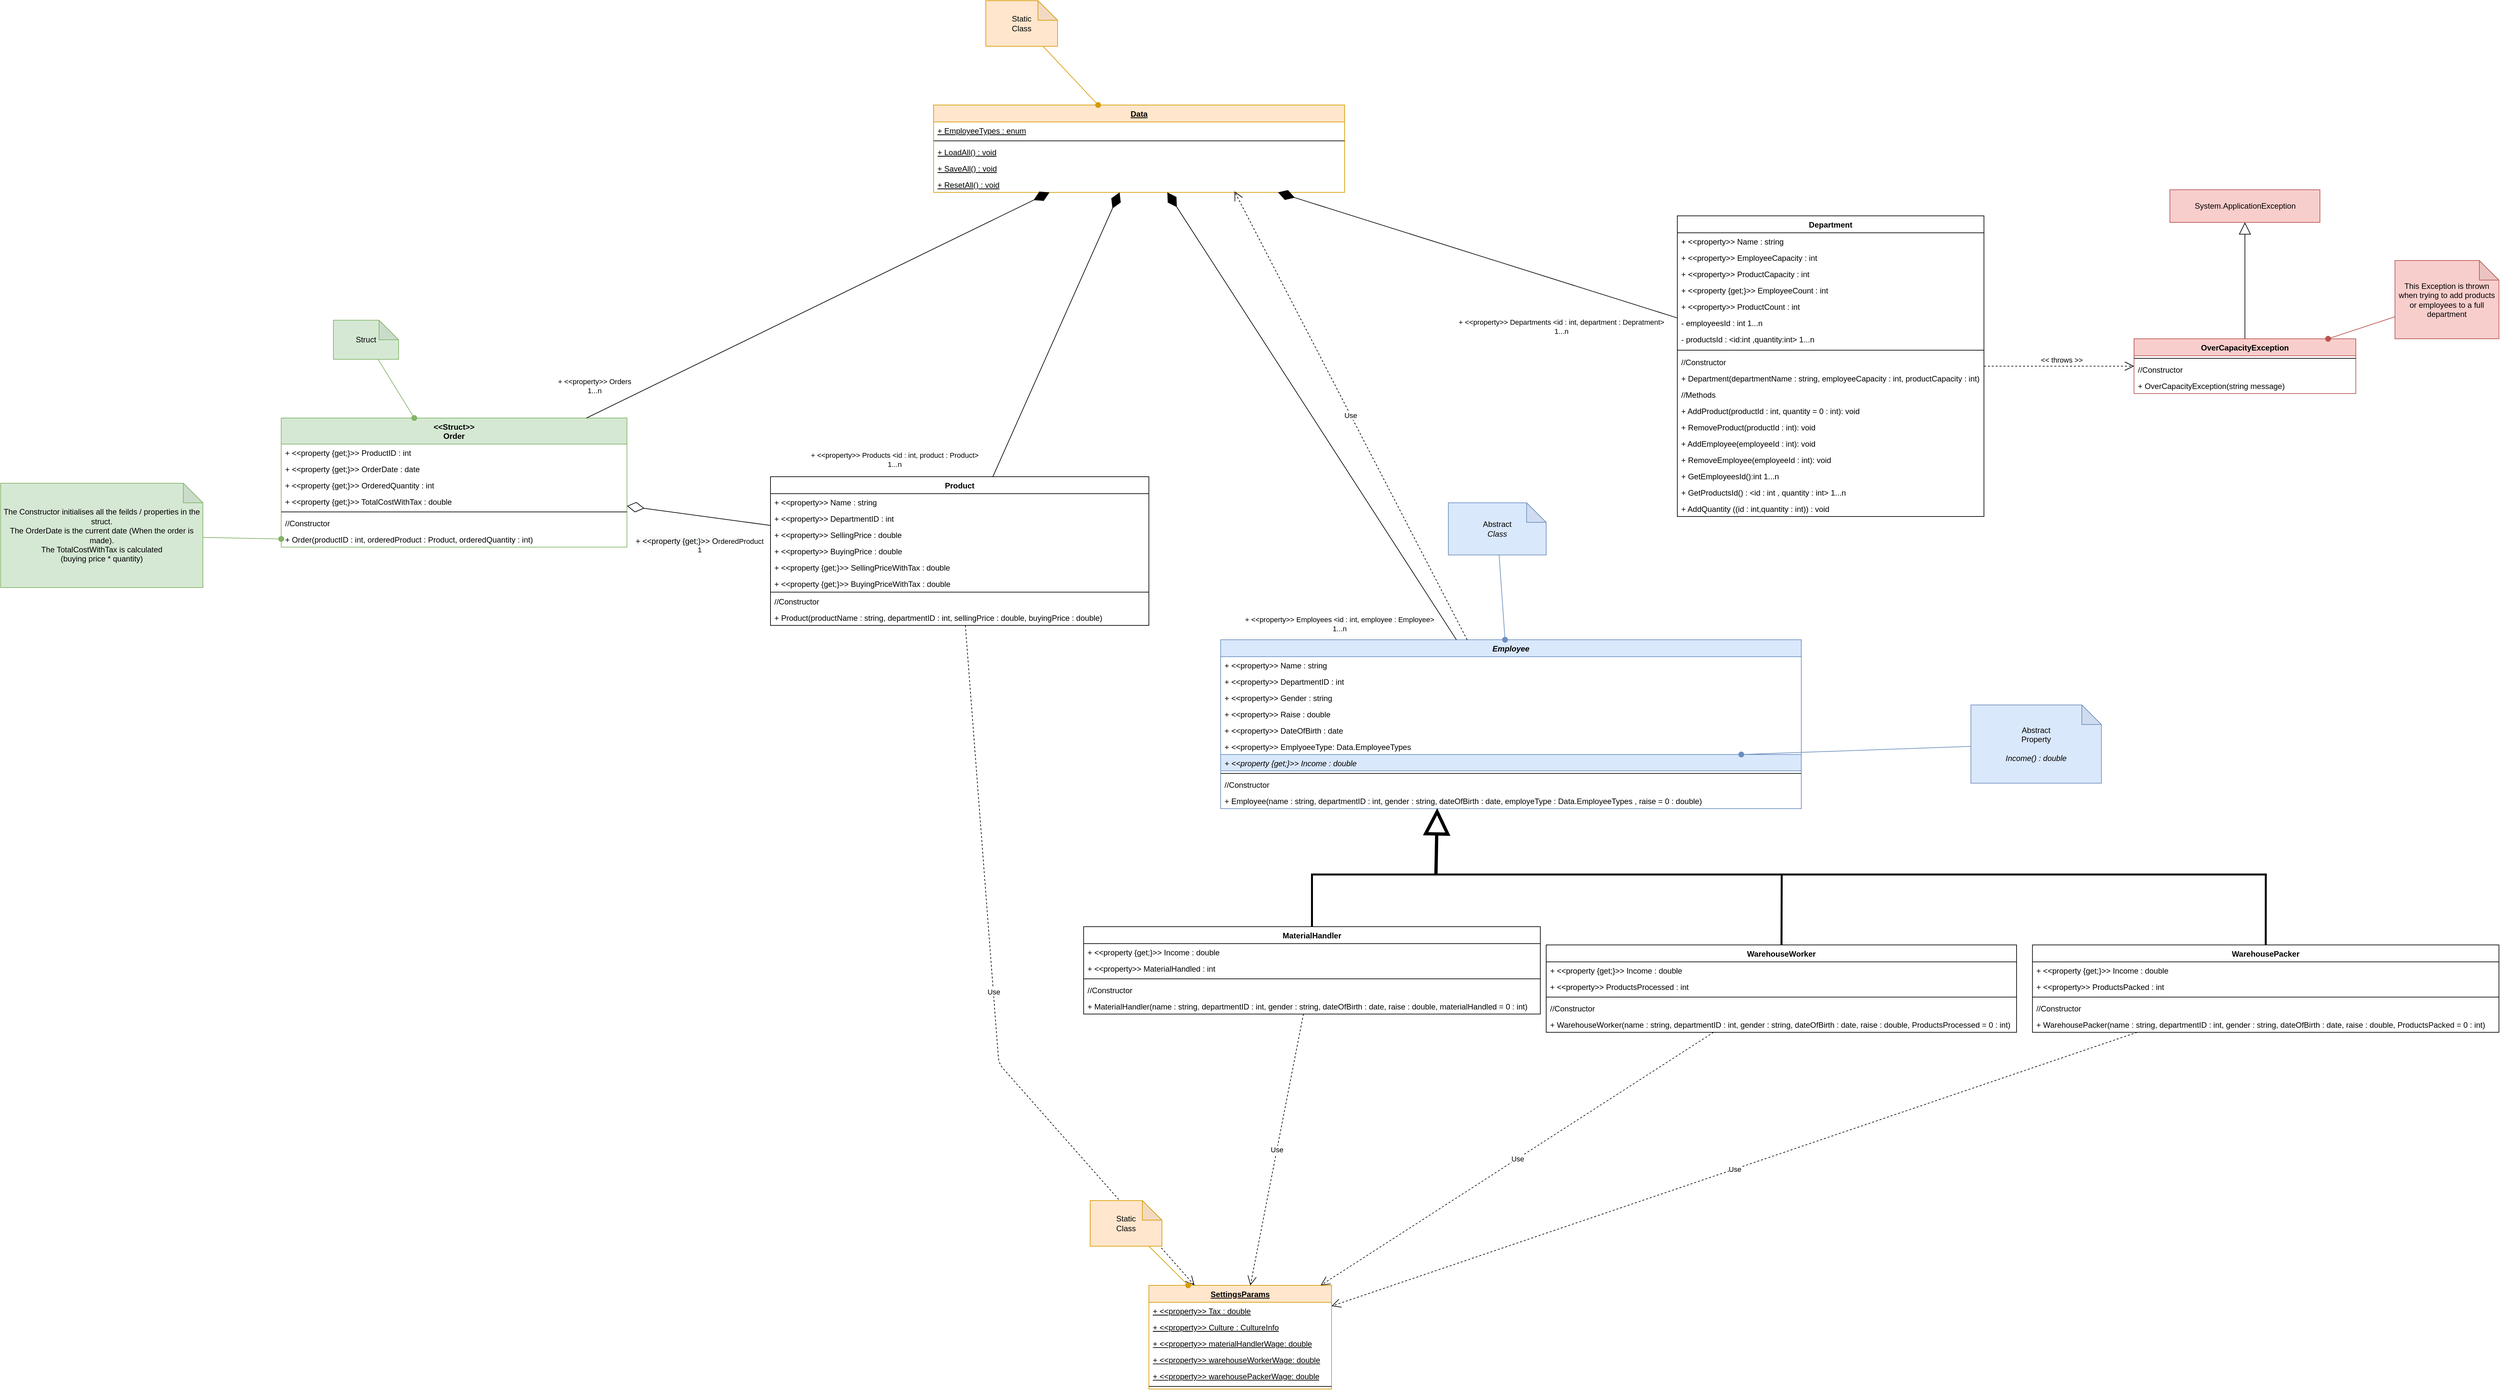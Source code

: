 <mxfile version="14.5.1" type="device"><diagram id="WmyKCQdDoS_aY00py7nq" name="Page-1"><mxGraphModel dx="3510" dy="2210" grid="1" gridSize="10" guides="1" tooltips="1" connect="1" arrows="1" fold="1" page="1" pageScale="1" pageWidth="850" pageHeight="1100" math="0" shadow="0"><root><mxCell id="0"/><mxCell id="1" parent="0"/><mxCell id="O8xc0yfG7LIw3sd2FjHI-1" value="Product" style="swimlane;fontStyle=1;align=center;verticalAlign=top;childLayout=stackLayout;horizontal=1;startSize=26;horizontalStack=0;resizeParent=1;resizeParentMax=0;resizeLast=0;collapsible=1;marginBottom=0;" parent="1" vertex="1"><mxGeometry x="-330" y="70" width="580" height="228" as="geometry"/></mxCell><mxCell id="O8xc0yfG7LIw3sd2FjHI-2" value="+ &lt;&lt;property&gt;&gt; Name : string&#10;" style="text;strokeColor=none;fillColor=none;align=left;verticalAlign=top;spacingLeft=4;spacingRight=4;overflow=hidden;rotatable=0;points=[[0,0.5],[1,0.5]];portConstraint=eastwest;" parent="O8xc0yfG7LIw3sd2FjHI-1" vertex="1"><mxGeometry y="26" width="580" height="25" as="geometry"/></mxCell><mxCell id="la1xyUs937RIbhZwJl8f-1" value="+ &lt;&lt;property&gt;&gt; DepartmentID : int" style="text;strokeColor=none;fillColor=none;align=left;verticalAlign=top;spacingLeft=4;spacingRight=4;overflow=hidden;rotatable=0;points=[[0,0.5],[1,0.5]];portConstraint=eastwest;" parent="O8xc0yfG7LIw3sd2FjHI-1" vertex="1"><mxGeometry y="51" width="580" height="25" as="geometry"/></mxCell><mxCell id="la1xyUs937RIbhZwJl8f-2" value="+ &lt;&lt;property&gt;&gt; SellingPrice : double" style="text;strokeColor=none;fillColor=none;align=left;verticalAlign=top;spacingLeft=4;spacingRight=4;overflow=hidden;rotatable=0;points=[[0,0.5],[1,0.5]];portConstraint=eastwest;" parent="O8xc0yfG7LIw3sd2FjHI-1" vertex="1"><mxGeometry y="76" width="580" height="25" as="geometry"/></mxCell><mxCell id="oa_nOW1oCshjXJiq-Tdf-21" value="+ &lt;&lt;property&gt;&gt; BuyingPrice : double" style="text;strokeColor=none;fillColor=none;align=left;verticalAlign=top;spacingLeft=4;spacingRight=4;overflow=hidden;rotatable=0;points=[[0,0.5],[1,0.5]];portConstraint=eastwest;" parent="O8xc0yfG7LIw3sd2FjHI-1" vertex="1"><mxGeometry y="101" width="580" height="25" as="geometry"/></mxCell><mxCell id="la1xyUs937RIbhZwJl8f-3" value="+ &lt;&lt;property {get;}&gt;&gt; SellingPriceWithTax : double" style="text;strokeColor=none;fillColor=none;align=left;verticalAlign=top;spacingLeft=4;spacingRight=4;overflow=hidden;rotatable=0;points=[[0,0.5],[1,0.5]];portConstraint=eastwest;" parent="O8xc0yfG7LIw3sd2FjHI-1" vertex="1"><mxGeometry y="126" width="580" height="25" as="geometry"/></mxCell><mxCell id="oa_nOW1oCshjXJiq-Tdf-22" value="+ &lt;&lt;property {get;}&gt;&gt; BuyingPriceWithTax : double" style="text;strokeColor=none;fillColor=none;align=left;verticalAlign=top;spacingLeft=4;spacingRight=4;overflow=hidden;rotatable=0;points=[[0,0.5],[1,0.5]];portConstraint=eastwest;" parent="O8xc0yfG7LIw3sd2FjHI-1" vertex="1"><mxGeometry y="151" width="580" height="25" as="geometry"/></mxCell><mxCell id="O8xc0yfG7LIw3sd2FjHI-3" value="" style="line;strokeWidth=1;fillColor=none;align=left;verticalAlign=middle;spacingTop=-1;spacingLeft=3;spacingRight=3;rotatable=0;labelPosition=right;points=[];portConstraint=eastwest;" parent="O8xc0yfG7LIw3sd2FjHI-1" vertex="1"><mxGeometry y="176" width="580" height="2" as="geometry"/></mxCell><mxCell id="O8xc0yfG7LIw3sd2FjHI-4" value="//Constructor" style="text;strokeColor=none;fillColor=none;align=left;verticalAlign=top;spacingLeft=4;spacingRight=4;overflow=hidden;rotatable=0;points=[[0,0.5],[1,0.5]];portConstraint=eastwest;" parent="O8xc0yfG7LIw3sd2FjHI-1" vertex="1"><mxGeometry y="178" width="580" height="25" as="geometry"/></mxCell><mxCell id="la1xyUs937RIbhZwJl8f-6" value="+ Product(productName : string, departmentID : int, sellingPrice : double, buyingPrice : double)" style="text;strokeColor=none;fillColor=none;align=left;verticalAlign=top;spacingLeft=4;spacingRight=4;overflow=hidden;rotatable=0;points=[[0,0.5],[1,0.5]];portConstraint=eastwest;" parent="O8xc0yfG7LIw3sd2FjHI-1" vertex="1"><mxGeometry y="203" width="580" height="25" as="geometry"/></mxCell><mxCell id="O8xc0yfG7LIw3sd2FjHI-5" value="Employee" style="swimlane;fontStyle=3;align=center;verticalAlign=top;childLayout=stackLayout;horizontal=1;startSize=26;horizontalStack=0;resizeParent=1;resizeParentMax=0;resizeLast=0;collapsible=1;marginBottom=0;fillColor=#dae8fc;strokeColor=#6c8ebf;" parent="1" vertex="1"><mxGeometry x="360" y="320" width="890" height="259" as="geometry"/></mxCell><mxCell id="O8xc0yfG7LIw3sd2FjHI-6" value="+ &amp;lt;&amp;lt;property&amp;gt;&amp;gt; Name : string" style="text;align=left;verticalAlign=top;spacingLeft=4;spacingRight=4;overflow=hidden;rotatable=0;points=[[0,0.5],[1,0.5]];portConstraint=eastwest;html=1;" parent="O8xc0yfG7LIw3sd2FjHI-5" vertex="1"><mxGeometry y="26" width="890" height="25" as="geometry"/></mxCell><mxCell id="O8xc0yfG7LIw3sd2FjHI-7" value="+ &amp;lt;&amp;lt;property&amp;gt;&amp;gt; DepartmentID : int&amp;nbsp;" style="text;strokeColor=none;fillColor=none;align=left;verticalAlign=top;spacingLeft=4;spacingRight=4;overflow=hidden;rotatable=0;points=[[0,0.5],[1,0.5]];portConstraint=eastwest;html=1;" parent="O8xc0yfG7LIw3sd2FjHI-5" vertex="1"><mxGeometry y="51" width="890" height="25" as="geometry"/></mxCell><mxCell id="O8xc0yfG7LIw3sd2FjHI-9" value="+ &amp;lt;&amp;lt;property&amp;gt;&amp;gt; Gender : string" style="text;strokeColor=none;fillColor=none;align=left;verticalAlign=top;spacingLeft=4;spacingRight=4;overflow=hidden;rotatable=0;points=[[0,0.5],[1,0.5]];portConstraint=eastwest;html=1;" parent="O8xc0yfG7LIw3sd2FjHI-5" vertex="1"><mxGeometry y="76" width="890" height="25" as="geometry"/></mxCell><mxCell id="rLZX9TCFuVfe21sPn_st-23" value="+ &lt;&lt;property&gt;&gt; Raise : double" style="text;strokeColor=none;fillColor=none;align=left;verticalAlign=top;spacingLeft=4;spacingRight=4;overflow=hidden;rotatable=0;points=[[0,0.5],[1,0.5]];portConstraint=eastwest;fontStyle=0" parent="O8xc0yfG7LIw3sd2FjHI-5" vertex="1"><mxGeometry y="101" width="890" height="25" as="geometry"/></mxCell><mxCell id="O8xc0yfG7LIw3sd2FjHI-10" value="+ &amp;lt;&amp;lt;property&amp;gt;&amp;gt; DateOfBirth : date" style="text;strokeColor=none;fillColor=none;align=left;verticalAlign=top;spacingLeft=4;spacingRight=4;overflow=hidden;rotatable=0;points=[[0,0.5],[1,0.5]];portConstraint=eastwest;html=1;" parent="O8xc0yfG7LIw3sd2FjHI-5" vertex="1"><mxGeometry y="126" width="890" height="25" as="geometry"/></mxCell><mxCell id="RaHZbpGZgNC3xNNXX-wN-7" value="+ &amp;lt;&amp;lt;property&amp;gt;&amp;gt; EmplyoeeType: Data.EmployeeTypes" style="text;strokeColor=none;fillColor=none;align=left;verticalAlign=top;spacingLeft=4;spacingRight=4;overflow=hidden;rotatable=0;points=[[0,0.5],[1,0.5]];portConstraint=eastwest;html=1;" parent="O8xc0yfG7LIw3sd2FjHI-5" vertex="1"><mxGeometry y="151" width="890" height="25" as="geometry"/></mxCell><mxCell id="O8xc0yfG7LIw3sd2FjHI-17" value="+ &lt;&lt;property {get;}&gt;&gt; Income : double" style="text;strokeColor=#6c8ebf;fillColor=#dae8fc;align=left;verticalAlign=top;spacingLeft=4;spacingRight=4;overflow=hidden;rotatable=0;points=[[0,0.5],[1,0.5]];portConstraint=eastwest;fontStyle=2;" parent="O8xc0yfG7LIw3sd2FjHI-5" vertex="1"><mxGeometry y="176" width="890" height="25" as="geometry"/></mxCell><mxCell id="O8xc0yfG7LIw3sd2FjHI-11" value="" style="line;strokeWidth=1;fillColor=none;align=left;verticalAlign=middle;spacingTop=-1;spacingLeft=3;spacingRight=3;rotatable=0;labelPosition=right;points=[];portConstraint=eastwest;" parent="O8xc0yfG7LIw3sd2FjHI-5" vertex="1"><mxGeometry y="201" width="890" height="8" as="geometry"/></mxCell><mxCell id="O8xc0yfG7LIw3sd2FjHI-12" value="//Constructor" style="text;strokeColor=none;fillColor=none;align=left;verticalAlign=top;spacingLeft=4;spacingRight=4;overflow=hidden;rotatable=0;points=[[0,0.5],[1,0.5]];portConstraint=eastwest;fontStyle=0" parent="O8xc0yfG7LIw3sd2FjHI-5" vertex="1"><mxGeometry y="209" width="890" height="25" as="geometry"/></mxCell><mxCell id="O8xc0yfG7LIw3sd2FjHI-13" value="+ Employee(name : string, departmentID : int, gender : string, dateOfBirth : date, employeType : Data.EmployeeTypes , raise = 0 : double)" style="text;strokeColor=none;fillColor=none;align=left;verticalAlign=top;spacingLeft=4;spacingRight=4;overflow=hidden;rotatable=0;points=[[0,0.5],[1,0.5]];portConstraint=eastwest;fontStyle=0" parent="O8xc0yfG7LIw3sd2FjHI-5" vertex="1"><mxGeometry y="234" width="890" height="25" as="geometry"/></mxCell><mxCell id="O8xc0yfG7LIw3sd2FjHI-21" value="Department" style="swimlane;fontStyle=1;align=center;verticalAlign=top;childLayout=stackLayout;horizontal=1;startSize=26;horizontalStack=0;resizeParent=1;resizeParentMax=0;resizeLast=0;collapsible=1;marginBottom=0;" parent="1" vertex="1"><mxGeometry x="1060" y="-330" width="470" height="461" as="geometry"/></mxCell><mxCell id="O8xc0yfG7LIw3sd2FjHI-22" value="+ &lt;&lt;property&gt;&gt; Name : string" style="text;strokeColor=none;fillColor=none;align=left;verticalAlign=top;spacingLeft=4;spacingRight=4;overflow=hidden;rotatable=0;points=[[0,0.5],[1,0.5]];portConstraint=eastwest;" parent="O8xc0yfG7LIw3sd2FjHI-21" vertex="1"><mxGeometry y="26" width="470" height="25" as="geometry"/></mxCell><mxCell id="la1xyUs937RIbhZwJl8f-33" value="+ &lt;&lt;property&gt;&gt; EmployeeCapacity : int" style="text;strokeColor=none;fillColor=none;align=left;verticalAlign=top;spacingLeft=4;spacingRight=4;overflow=hidden;rotatable=0;points=[[0,0.5],[1,0.5]];portConstraint=eastwest;" parent="O8xc0yfG7LIw3sd2FjHI-21" vertex="1"><mxGeometry y="51" width="470" height="25" as="geometry"/></mxCell><mxCell id="la1xyUs937RIbhZwJl8f-34" value="+ &lt;&lt;property&gt;&gt; ProductCapacity : int" style="text;strokeColor=none;fillColor=none;align=left;verticalAlign=top;spacingLeft=4;spacingRight=4;overflow=hidden;rotatable=0;points=[[0,0.5],[1,0.5]];portConstraint=eastwest;" parent="O8xc0yfG7LIw3sd2FjHI-21" vertex="1"><mxGeometry y="76" width="470" height="25" as="geometry"/></mxCell><mxCell id="oa_nOW1oCshjXJiq-Tdf-5" value="+ &lt;&lt;property {get;}&gt;&gt; EmployeeCount : int" style="text;strokeColor=none;fillColor=none;align=left;verticalAlign=top;spacingLeft=4;spacingRight=4;overflow=hidden;rotatable=0;points=[[0,0.5],[1,0.5]];portConstraint=eastwest;" parent="O8xc0yfG7LIw3sd2FjHI-21" vertex="1"><mxGeometry y="101" width="470" height="25" as="geometry"/></mxCell><mxCell id="oa_nOW1oCshjXJiq-Tdf-4" value="+ &lt;&lt;property&gt;&gt; ProductCount : int" style="text;strokeColor=none;fillColor=none;align=left;verticalAlign=top;spacingLeft=4;spacingRight=4;overflow=hidden;rotatable=0;points=[[0,0.5],[1,0.5]];portConstraint=eastwest;" parent="O8xc0yfG7LIw3sd2FjHI-21" vertex="1"><mxGeometry y="126" width="470" height="25" as="geometry"/></mxCell><mxCell id="la1xyUs937RIbhZwJl8f-35" value="- employeesId : int 1...n" style="text;strokeColor=none;fillColor=none;align=left;verticalAlign=top;spacingLeft=4;spacingRight=4;overflow=hidden;rotatable=0;points=[[0,0.5],[1,0.5]];portConstraint=eastwest;" parent="O8xc0yfG7LIw3sd2FjHI-21" vertex="1"><mxGeometry y="151" width="470" height="25" as="geometry"/></mxCell><mxCell id="la1xyUs937RIbhZwJl8f-36" value="- productsId : &lt;id:int ,quantity:int&gt; 1...n" style="text;strokeColor=none;fillColor=none;align=left;verticalAlign=top;spacingLeft=4;spacingRight=4;overflow=hidden;rotatable=0;points=[[0,0.5],[1,0.5]];portConstraint=eastwest;" parent="O8xc0yfG7LIw3sd2FjHI-21" vertex="1"><mxGeometry y="176" width="470" height="25" as="geometry"/></mxCell><mxCell id="O8xc0yfG7LIw3sd2FjHI-23" value="" style="line;strokeWidth=1;fillColor=none;align=left;verticalAlign=middle;spacingTop=-1;spacingLeft=3;spacingRight=3;rotatable=0;labelPosition=right;points=[];portConstraint=eastwest;" parent="O8xc0yfG7LIw3sd2FjHI-21" vertex="1"><mxGeometry y="201" width="470" height="10" as="geometry"/></mxCell><mxCell id="O8xc0yfG7LIw3sd2FjHI-24" value="//Constructor" style="text;strokeColor=none;fillColor=none;align=left;verticalAlign=top;spacingLeft=4;spacingRight=4;overflow=hidden;rotatable=0;points=[[0,0.5],[1,0.5]];portConstraint=eastwest;" parent="O8xc0yfG7LIw3sd2FjHI-21" vertex="1"><mxGeometry y="211" width="470" height="25" as="geometry"/></mxCell><mxCell id="la1xyUs937RIbhZwJl8f-37" value="+ Department(departmentName : string, employeeCapacity : int, productCapacity : int)" style="text;strokeColor=none;fillColor=none;align=left;verticalAlign=top;spacingLeft=4;spacingRight=4;overflow=hidden;rotatable=0;points=[[0,0.5],[1,0.5]];portConstraint=eastwest;" parent="O8xc0yfG7LIw3sd2FjHI-21" vertex="1"><mxGeometry y="236" width="470" height="25" as="geometry"/></mxCell><mxCell id="la1xyUs937RIbhZwJl8f-38" value="//Methods" style="text;strokeColor=none;fillColor=none;align=left;verticalAlign=top;spacingLeft=4;spacingRight=4;overflow=hidden;rotatable=0;points=[[0,0.5],[1,0.5]];portConstraint=eastwest;" parent="O8xc0yfG7LIw3sd2FjHI-21" vertex="1"><mxGeometry y="261" width="470" height="25" as="geometry"/></mxCell><mxCell id="la1xyUs937RIbhZwJl8f-39" value="+ AddProduct(productId : int, quantity = 0 : int): void" style="text;strokeColor=none;fillColor=none;align=left;verticalAlign=top;spacingLeft=4;spacingRight=4;overflow=hidden;rotatable=0;points=[[0,0.5],[1,0.5]];portConstraint=eastwest;" parent="O8xc0yfG7LIw3sd2FjHI-21" vertex="1"><mxGeometry y="286" width="470" height="25" as="geometry"/></mxCell><mxCell id="la1xyUs937RIbhZwJl8f-40" value="+ RemoveProduct(productId : int): void" style="text;strokeColor=none;fillColor=none;align=left;verticalAlign=top;spacingLeft=4;spacingRight=4;overflow=hidden;rotatable=0;points=[[0,0.5],[1,0.5]];portConstraint=eastwest;" parent="O8xc0yfG7LIw3sd2FjHI-21" vertex="1"><mxGeometry y="311" width="470" height="25" as="geometry"/></mxCell><mxCell id="la1xyUs937RIbhZwJl8f-41" value="+ AddEmployee(employeeId : int): void" style="text;strokeColor=none;fillColor=none;align=left;verticalAlign=top;spacingLeft=4;spacingRight=4;overflow=hidden;rotatable=0;points=[[0,0.5],[1,0.5]];portConstraint=eastwest;" parent="O8xc0yfG7LIw3sd2FjHI-21" vertex="1"><mxGeometry y="336" width="470" height="25" as="geometry"/></mxCell><mxCell id="la1xyUs937RIbhZwJl8f-42" value="+ RemoveEmployee(employeeId : int): void" style="text;strokeColor=none;fillColor=none;align=left;verticalAlign=top;spacingLeft=4;spacingRight=4;overflow=hidden;rotatable=0;points=[[0,0.5],[1,0.5]];portConstraint=eastwest;" parent="O8xc0yfG7LIw3sd2FjHI-21" vertex="1"><mxGeometry y="361" width="470" height="25" as="geometry"/></mxCell><mxCell id="la1xyUs937RIbhZwJl8f-43" value="+ GetEmployeesId():int 1...n" style="text;strokeColor=none;fillColor=none;align=left;verticalAlign=top;spacingLeft=4;spacingRight=4;overflow=hidden;rotatable=0;points=[[0,0.5],[1,0.5]];portConstraint=eastwest;" parent="O8xc0yfG7LIw3sd2FjHI-21" vertex="1"><mxGeometry y="386" width="470" height="25" as="geometry"/></mxCell><mxCell id="la1xyUs937RIbhZwJl8f-44" value="+ GetProductsId() : &lt;id : int , quantity : int&gt; 1...n" style="text;strokeColor=none;fillColor=none;align=left;verticalAlign=top;spacingLeft=4;spacingRight=4;overflow=hidden;rotatable=0;points=[[0,0.5],[1,0.5]];portConstraint=eastwest;" parent="O8xc0yfG7LIw3sd2FjHI-21" vertex="1"><mxGeometry y="411" width="470" height="25" as="geometry"/></mxCell><mxCell id="la1xyUs937RIbhZwJl8f-45" value="+ AddQuantity ((id : int,quantity : int)) : void" style="text;strokeColor=none;fillColor=none;align=left;verticalAlign=top;spacingLeft=4;spacingRight=4;overflow=hidden;rotatable=0;points=[[0,0.5],[1,0.5]];portConstraint=eastwest;" parent="O8xc0yfG7LIw3sd2FjHI-21" vertex="1"><mxGeometry y="436" width="470" height="25" as="geometry"/></mxCell><mxCell id="O8xc0yfG7LIw3sd2FjHI-25" value="" style="endArrow=block;endFill=0;endSize=29;html=1;strokeWidth=5;rounded=1;startSize=7;entryX=0.373;entryY=0.968;entryDx=0;entryDy=0;entryPerimeter=0;" parent="1" target="O8xc0yfG7LIw3sd2FjHI-13" edge="1"><mxGeometry width="160" relative="1" as="geometry"><mxPoint x="690" y="680" as="sourcePoint"/><mxPoint x="690" y="581" as="targetPoint"/></mxGeometry></mxCell><mxCell id="O8xc0yfG7LIw3sd2FjHI-26" value="" style="endArrow=none;endFill=0;endSize=12;html=1;strokeWidth=3;rounded=0;" parent="1" target="O8xc0yfG7LIw3sd2FjHI-29" edge="1"><mxGeometry width="160" relative="1" as="geometry"><mxPoint x="680" y="680" as="sourcePoint"/><mxPoint x="1078.36" y="570.06" as="targetPoint"/><Array as="points"><mxPoint x="1220" y="680"/></Array></mxGeometry></mxCell><mxCell id="O8xc0yfG7LIw3sd2FjHI-27" value="" style="endArrow=none;endFill=0;endSize=12;html=1;strokeWidth=3;rounded=0;" parent="1" target="O8xc0yfG7LIw3sd2FjHI-33" edge="1"><mxGeometry width="160" relative="1" as="geometry"><mxPoint x="680" y="680" as="sourcePoint"/><mxPoint x="1338" y="570" as="targetPoint"/><Array as="points"><mxPoint x="1962" y="680"/></Array></mxGeometry></mxCell><mxCell id="O8xc0yfG7LIw3sd2FjHI-28" value="" style="endArrow=none;endFill=0;endSize=12;html=1;strokeWidth=3;rounded=0;jumpStyle=none;" parent="1" source="O8xc0yfG7LIw3sd2FjHI-37" edge="1"><mxGeometry width="160" relative="1" as="geometry"><mxPoint x="300" y="567" as="sourcePoint"/><mxPoint x="680" y="680" as="targetPoint"/><Array as="points"><mxPoint x="500" y="680"/></Array></mxGeometry></mxCell><mxCell id="O8xc0yfG7LIw3sd2FjHI-33" value="WarehousePacker" style="swimlane;fontStyle=1;align=center;verticalAlign=top;childLayout=stackLayout;horizontal=1;startSize=26;horizontalStack=0;resizeParent=1;resizeParentMax=0;resizeLast=0;collapsible=1;marginBottom=0;" parent="1" vertex="1"><mxGeometry x="1604.35" y="788" width="715" height="134" as="geometry"/></mxCell><mxCell id="O8xc0yfG7LIw3sd2FjHI-36" value="+ &lt;&lt;property {get;}&gt;&gt; Income : double" style="text;align=left;verticalAlign=top;spacingLeft=4;spacingRight=4;overflow=hidden;rotatable=0;points=[[0,0.5],[1,0.5]];portConstraint=eastwest;fontStyle=0;" parent="O8xc0yfG7LIw3sd2FjHI-33" vertex="1"><mxGeometry y="26" width="715" height="25" as="geometry"/></mxCell><mxCell id="RaHZbpGZgNC3xNNXX-wN-4" value="+ &lt;&lt;property&gt;&gt; ProductsPacked : int" style="text;align=left;verticalAlign=top;spacingLeft=4;spacingRight=4;overflow=hidden;rotatable=0;points=[[0,0.5],[1,0.5]];portConstraint=eastwest;fontStyle=0;" parent="O8xc0yfG7LIw3sd2FjHI-33" vertex="1"><mxGeometry y="51" width="715" height="25" as="geometry"/></mxCell><mxCell id="O8xc0yfG7LIw3sd2FjHI-34" value="" style="line;strokeWidth=1;fillColor=none;align=left;verticalAlign=middle;spacingTop=-1;spacingLeft=3;spacingRight=3;rotatable=0;labelPosition=right;points=[];portConstraint=eastwest;" parent="O8xc0yfG7LIw3sd2FjHI-33" vertex="1"><mxGeometry y="76" width="715" height="8" as="geometry"/></mxCell><mxCell id="rLZX9TCFuVfe21sPn_st-14" value="//Constructor" style="text;strokeColor=none;fillColor=none;align=left;verticalAlign=top;spacingLeft=4;spacingRight=4;overflow=hidden;rotatable=0;points=[[0,0.5],[1,0.5]];portConstraint=eastwest;fontStyle=0" parent="O8xc0yfG7LIw3sd2FjHI-33" vertex="1"><mxGeometry y="84" width="715" height="25" as="geometry"/></mxCell><mxCell id="rLZX9TCFuVfe21sPn_st-15" value="+ WarehousePacker(name : string, departmentID : int, gender : string, dateOfBirth : date, raise : double, ProductsPacked = 0 : int)" style="text;strokeColor=none;fillColor=none;align=left;verticalAlign=top;spacingLeft=4;spacingRight=4;overflow=hidden;rotatable=0;points=[[0,0.5],[1,0.5]];portConstraint=eastwest;fontStyle=0" parent="O8xc0yfG7LIw3sd2FjHI-33" vertex="1"><mxGeometry y="109" width="715" height="25" as="geometry"/></mxCell><mxCell id="O8xc0yfG7LIw3sd2FjHI-37" value="MaterialHandler" style="swimlane;fontStyle=1;align=center;verticalAlign=top;childLayout=stackLayout;horizontal=1;startSize=26;horizontalStack=0;resizeParent=1;resizeParentMax=0;resizeLast=0;collapsible=1;marginBottom=0;" parent="1" vertex="1"><mxGeometry x="150" y="760" width="700" height="134" as="geometry"/></mxCell><mxCell id="O8xc0yfG7LIw3sd2FjHI-40" value="+ &lt;&lt;property {get;}&gt;&gt; Income : double" style="text;align=left;verticalAlign=top;spacingLeft=4;spacingRight=4;overflow=hidden;rotatable=0;points=[[0,0.5],[1,0.5]];portConstraint=eastwest;fontStyle=0;" parent="O8xc0yfG7LIw3sd2FjHI-37" vertex="1"><mxGeometry y="26" width="700" height="25" as="geometry"/></mxCell><mxCell id="RaHZbpGZgNC3xNNXX-wN-2" value="+ &lt;&lt;property&gt;&gt; MaterialHandled : int" style="text;align=left;verticalAlign=top;spacingLeft=4;spacingRight=4;overflow=hidden;rotatable=0;points=[[0,0.5],[1,0.5]];portConstraint=eastwest;fontStyle=0;" parent="O8xc0yfG7LIw3sd2FjHI-37" vertex="1"><mxGeometry y="51" width="700" height="25" as="geometry"/></mxCell><mxCell id="O8xc0yfG7LIw3sd2FjHI-38" value="" style="line;strokeWidth=1;fillColor=none;align=left;verticalAlign=middle;spacingTop=-1;spacingLeft=3;spacingRight=3;rotatable=0;labelPosition=right;points=[];portConstraint=eastwest;" parent="O8xc0yfG7LIw3sd2FjHI-37" vertex="1"><mxGeometry y="76" width="700" height="8" as="geometry"/></mxCell><mxCell id="rLZX9TCFuVfe21sPn_st-8" value="//Constructor" style="text;strokeColor=none;fillColor=none;align=left;verticalAlign=top;spacingLeft=4;spacingRight=4;overflow=hidden;rotatable=0;points=[[0,0.5],[1,0.5]];portConstraint=eastwest;fontStyle=0" parent="O8xc0yfG7LIw3sd2FjHI-37" vertex="1"><mxGeometry y="84" width="700" height="25" as="geometry"/></mxCell><mxCell id="rLZX9TCFuVfe21sPn_st-9" value="+ MaterialHandler(name : string, departmentID : int, gender : string, dateOfBirth : date, raise : double, materialHandled = 0 : int)" style="text;strokeColor=none;fillColor=none;align=left;verticalAlign=top;spacingLeft=4;spacingRight=4;overflow=hidden;rotatable=0;points=[[0,0.5],[1,0.5]];portConstraint=eastwest;fontStyle=0" parent="O8xc0yfG7LIw3sd2FjHI-37" vertex="1"><mxGeometry y="109" width="700" height="25" as="geometry"/></mxCell><mxCell id="O8xc0yfG7LIw3sd2FjHI-41" value="&lt;&lt;Struct&gt;&gt;&#10;Order" style="swimlane;fontStyle=1;align=center;verticalAlign=top;childLayout=stackLayout;horizontal=1;startSize=40;horizontalStack=0;resizeParent=1;resizeParentMax=0;resizeLast=0;collapsible=1;marginBottom=0;fillColor=#d5e8d4;strokeColor=#82b366;" parent="1" vertex="1"><mxGeometry x="-1080" y="-20" width="530" height="198" as="geometry"/></mxCell><mxCell id="O8xc0yfG7LIw3sd2FjHI-42" value="+ &lt;&lt;property {get;}&gt;&gt; ProductID : int" style="text;strokeColor=none;fillColor=none;align=left;verticalAlign=top;spacingLeft=4;spacingRight=4;overflow=hidden;rotatable=0;points=[[0,0.5],[1,0.5]];portConstraint=eastwest;" parent="O8xc0yfG7LIw3sd2FjHI-41" vertex="1"><mxGeometry y="40" width="530" height="25" as="geometry"/></mxCell><mxCell id="la1xyUs937RIbhZwJl8f-67" value="+ &lt;&lt;property {get;}&gt;&gt; OrderDate : date" style="text;strokeColor=none;fillColor=none;align=left;verticalAlign=top;spacingLeft=4;spacingRight=4;overflow=hidden;rotatable=0;points=[[0,0.5],[1,0.5]];portConstraint=eastwest;" parent="O8xc0yfG7LIw3sd2FjHI-41" vertex="1"><mxGeometry y="65" width="530" height="25" as="geometry"/></mxCell><mxCell id="oa_nOW1oCshjXJiq-Tdf-19" value="+ &lt;&lt;property {get;}&gt;&gt; OrderedQuantity : int" style="text;strokeColor=none;fillColor=none;align=left;verticalAlign=top;spacingLeft=4;spacingRight=4;overflow=hidden;rotatable=0;points=[[0,0.5],[1,0.5]];portConstraint=eastwest;" parent="O8xc0yfG7LIw3sd2FjHI-41" vertex="1"><mxGeometry y="90" width="530" height="25" as="geometry"/></mxCell><mxCell id="oa_nOW1oCshjXJiq-Tdf-20" value="+ &lt;&lt;property {get;}&gt;&gt; TotalCostWithTax : double" style="text;strokeColor=none;fillColor=none;align=left;verticalAlign=top;spacingLeft=4;spacingRight=4;overflow=hidden;rotatable=0;points=[[0,0.5],[1,0.5]];portConstraint=eastwest;" parent="O8xc0yfG7LIw3sd2FjHI-41" vertex="1"><mxGeometry y="115" width="530" height="25" as="geometry"/></mxCell><mxCell id="O8xc0yfG7LIw3sd2FjHI-43" value="" style="line;strokeWidth=1;fillColor=none;align=left;verticalAlign=middle;spacingTop=-1;spacingLeft=3;spacingRight=3;rotatable=0;labelPosition=right;points=[];portConstraint=eastwest;" parent="O8xc0yfG7LIw3sd2FjHI-41" vertex="1"><mxGeometry y="140" width="530" height="8" as="geometry"/></mxCell><mxCell id="O8xc0yfG7LIw3sd2FjHI-44" value="//Constructor" style="text;strokeColor=none;fillColor=none;align=left;verticalAlign=top;spacingLeft=4;spacingRight=4;overflow=hidden;rotatable=0;points=[[0,0.5],[1,0.5]];portConstraint=eastwest;" parent="O8xc0yfG7LIw3sd2FjHI-41" vertex="1"><mxGeometry y="148" width="530" height="25" as="geometry"/></mxCell><mxCell id="la1xyUs937RIbhZwJl8f-61" value="+ Order(productID : int, orderedProduct : Product, orderedQuantity : int)" style="text;strokeColor=none;fillColor=none;align=left;verticalAlign=top;spacingLeft=4;spacingRight=4;overflow=hidden;rotatable=0;points=[[0,0.5],[1,0.5]];portConstraint=eastwest;" parent="O8xc0yfG7LIw3sd2FjHI-41" vertex="1"><mxGeometry y="173" width="530" height="25" as="geometry"/></mxCell><mxCell id="O8xc0yfG7LIw3sd2FjHI-45" value="System.ApplicationException" style="html=1;fillColor=#f8cecc;strokeColor=#b85450;" parent="1" vertex="1"><mxGeometry x="1815" y="-370" width="230" height="50" as="geometry"/></mxCell><mxCell id="O8xc0yfG7LIw3sd2FjHI-46" value="" style="endArrow=block;endSize=16;endFill=0;html=1;" parent="1" source="O8xc0yfG7LIw3sd2FjHI-47" target="O8xc0yfG7LIw3sd2FjHI-45" edge="1"><mxGeometry width="160" relative="1" as="geometry"><mxPoint x="1887.36" y="-219.37" as="sourcePoint"/><mxPoint x="2030" y="-310" as="targetPoint"/></mxGeometry></mxCell><mxCell id="O8xc0yfG7LIw3sd2FjHI-47" value="OverCapacityException" style="swimlane;fontStyle=1;align=center;verticalAlign=top;childLayout=stackLayout;horizontal=1;startSize=26;horizontalStack=0;resizeParent=1;resizeParentMax=0;resizeLast=0;collapsible=1;marginBottom=0;fillColor=#f8cecc;strokeColor=#b85450;" parent="1" vertex="1"><mxGeometry x="1760" y="-141.5" width="340" height="84" as="geometry"/></mxCell><mxCell id="O8xc0yfG7LIw3sd2FjHI-48" value="" style="line;strokeWidth=1;fillColor=none;align=left;verticalAlign=middle;spacingTop=-1;spacingLeft=3;spacingRight=3;rotatable=0;labelPosition=right;points=[];portConstraint=eastwest;" parent="O8xc0yfG7LIw3sd2FjHI-47" vertex="1"><mxGeometry y="26" width="340" height="8" as="geometry"/></mxCell><mxCell id="O8xc0yfG7LIw3sd2FjHI-49" value="//Constructor" style="text;strokeColor=none;fillColor=none;align=left;verticalAlign=top;spacingLeft=4;spacingRight=4;overflow=hidden;rotatable=0;points=[[0,0.5],[1,0.5]];portConstraint=eastwest;" parent="O8xc0yfG7LIw3sd2FjHI-47" vertex="1"><mxGeometry y="34" width="340" height="25" as="geometry"/></mxCell><mxCell id="la1xyUs937RIbhZwJl8f-32" value="+ OverCapacityException(string message)" style="text;strokeColor=none;fillColor=none;align=left;verticalAlign=top;spacingLeft=4;spacingRight=4;overflow=hidden;rotatable=0;points=[[0,0.5],[1,0.5]];portConstraint=eastwest;" parent="O8xc0yfG7LIw3sd2FjHI-47" vertex="1"><mxGeometry y="59" width="340" height="25" as="geometry"/></mxCell><mxCell id="O8xc0yfG7LIw3sd2FjHI-50" value="&amp;lt;&amp;lt; throws &amp;gt;&amp;gt;" style="endArrow=open;endSize=12;dashed=1;html=1;" parent="1" source="O8xc0yfG7LIw3sd2FjHI-21" target="O8xc0yfG7LIw3sd2FjHI-47" edge="1"><mxGeometry x="0.032" y="10" width="160" relative="1" as="geometry"><mxPoint x="1230" y="-160" as="sourcePoint"/><mxPoint x="1390" y="-160" as="targetPoint"/><mxPoint as="offset"/></mxGeometry></mxCell><mxCell id="O8xc0yfG7LIw3sd2FjHI-51" value="" style="endArrow=diamondThin;endFill=0;endSize=24;html=1;" parent="1" source="O8xc0yfG7LIw3sd2FjHI-1" target="O8xc0yfG7LIw3sd2FjHI-41" edge="1"><mxGeometry width="160" relative="1" as="geometry"><mxPoint x="-300" y="80" as="sourcePoint"/><mxPoint x="-140" y="80" as="targetPoint"/><Array as="points"/></mxGeometry></mxCell><mxCell id="O8xc0yfG7LIw3sd2FjHI-52" value="&lt;span style=&quot;font-size: 12px ; text-align: left ; background-color: rgb(248 , 249 , 250)&quot;&gt;+ &amp;lt;&amp;lt;property {get;}&amp;gt;&amp;gt; O&lt;/span&gt;rderedProduct&lt;br&gt;1" style="edgeLabel;html=1;align=center;verticalAlign=middle;resizable=0;points=[];" parent="O8xc0yfG7LIw3sd2FjHI-51" vertex="1" connectable="0"><mxGeometry x="-0.431" y="3" relative="1" as="geometry"><mxPoint x="-46.49" y="35.06" as="offset"/></mxGeometry></mxCell><mxCell id="O8xc0yfG7LIw3sd2FjHI-53" value="Abstract&lt;br&gt;Property&lt;br&gt;&lt;span style=&quot;font-style: italic ; text-align: left&quot;&gt;&lt;br&gt;Income() : double&lt;/span&gt;&lt;i&gt;&lt;span style=&quot;text-align: left&quot;&gt;&lt;br&gt;&lt;/span&gt;&lt;/i&gt;" style="shape=note;whiteSpace=wrap;html=1;backgroundOutline=1;darkOpacity=0.05;fillColor=#dae8fc;strokeColor=#6c8ebf;" parent="1" vertex="1"><mxGeometry x="1510" y="420" width="200" height="120" as="geometry"/></mxCell><mxCell id="O8xc0yfG7LIw3sd2FjHI-54" value="" style="html=1;verticalAlign=bottom;startArrow=oval;startFill=1;endArrow=none;startSize=8;endFill=0;fillColor=#dae8fc;strokeColor=#6c8ebf;" parent="1" source="O8xc0yfG7LIw3sd2FjHI-17" target="O8xc0yfG7LIw3sd2FjHI-53" edge="1"><mxGeometry width="60" relative="1" as="geometry"><mxPoint x="810" y="233.5" as="sourcePoint"/><mxPoint x="780" y="284.66" as="targetPoint"/></mxGeometry></mxCell><mxCell id="O8xc0yfG7LIw3sd2FjHI-55" value="This Exception is thrown when trying to add products or employees to a full department" style="shape=note;whiteSpace=wrap;html=1;backgroundOutline=1;darkOpacity=0.05;fillColor=#f8cecc;strokeColor=#b85450;" parent="1" vertex="1"><mxGeometry x="2160" y="-261.5" width="159.35" height="120" as="geometry"/></mxCell><mxCell id="O8xc0yfG7LIw3sd2FjHI-56" value="" style="html=1;verticalAlign=bottom;startArrow=oval;startFill=1;endArrow=none;startSize=8;endFill=0;fillColor=#f8cecc;strokeColor=#b85450;" parent="1" source="O8xc0yfG7LIw3sd2FjHI-47" target="O8xc0yfG7LIw3sd2FjHI-55" edge="1"><mxGeometry width="60" relative="1" as="geometry"><mxPoint x="1730" y="-200" as="sourcePoint"/><mxPoint x="1670.65" y="-365.34" as="targetPoint"/></mxGeometry></mxCell><mxCell id="O8xc0yfG7LIw3sd2FjHI-57" value="SettingsParams" style="swimlane;fontStyle=5;align=center;verticalAlign=top;childLayout=stackLayout;horizontal=1;startSize=26;horizontalStack=0;resizeParent=1;resizeParentMax=0;resizeLast=0;collapsible=1;marginBottom=0;fillColor=#ffe6cc;strokeColor=#d79b00;" parent="1" vertex="1"><mxGeometry x="250" y="1310" width="280" height="159" as="geometry"/></mxCell><mxCell id="O8xc0yfG7LIw3sd2FjHI-58" value="+ &lt;&lt;property&gt;&gt; Tax : double" style="text;strokeColor=none;fillColor=none;align=left;verticalAlign=top;spacingLeft=4;spacingRight=4;overflow=hidden;rotatable=0;points=[[0,0.5],[1,0.5]];portConstraint=eastwest;fontStyle=4" parent="O8xc0yfG7LIw3sd2FjHI-57" vertex="1"><mxGeometry y="26" width="280" height="25" as="geometry"/></mxCell><mxCell id="O8xc0yfG7LIw3sd2FjHI-59" value="+ &lt;&lt;property&gt;&gt; Culture : CultureInfo" style="text;strokeColor=none;fillColor=none;align=left;verticalAlign=top;spacingLeft=4;spacingRight=4;overflow=hidden;rotatable=0;points=[[0,0.5],[1,0.5]];portConstraint=eastwest;fontStyle=4" parent="O8xc0yfG7LIw3sd2FjHI-57" vertex="1"><mxGeometry y="51" width="280" height="25" as="geometry"/></mxCell><mxCell id="O8xc0yfG7LIw3sd2FjHI-8" value="+ &amp;lt;&amp;lt;property&amp;gt;&amp;gt;&amp;nbsp;&lt;span style=&quot;text-align: center&quot;&gt;materialHandlerWage&lt;/span&gt;: double" style="text;strokeColor=none;fillColor=none;align=left;verticalAlign=top;spacingLeft=4;spacingRight=4;overflow=hidden;rotatable=0;points=[[0,0.5],[1,0.5]];portConstraint=eastwest;html=1;fontStyle=4" parent="O8xc0yfG7LIw3sd2FjHI-57" vertex="1"><mxGeometry y="76" width="280" height="25" as="geometry"/></mxCell><mxCell id="rLZX9TCFuVfe21sPn_st-17" value="+ &amp;lt;&amp;lt;property&amp;gt;&amp;gt;&amp;nbsp;&lt;span style=&quot;text-align: center&quot;&gt;warehouseWorker&lt;/span&gt;&lt;span style=&quot;text-align: center&quot;&gt;Wage&lt;/span&gt;: double" style="text;strokeColor=none;fillColor=none;align=left;verticalAlign=top;spacingLeft=4;spacingRight=4;overflow=hidden;rotatable=0;points=[[0,0.5],[1,0.5]];portConstraint=eastwest;html=1;fontStyle=4" parent="O8xc0yfG7LIw3sd2FjHI-57" vertex="1"><mxGeometry y="101" width="280" height="25" as="geometry"/></mxCell><mxCell id="rLZX9TCFuVfe21sPn_st-18" value="+ &amp;lt;&amp;lt;property&amp;gt;&amp;gt;&amp;nbsp;&lt;span style=&quot;text-align: center&quot;&gt;warehousePacker&lt;/span&gt;&lt;span style=&quot;text-align: center&quot;&gt;Wage&lt;/span&gt;: double" style="text;strokeColor=none;fillColor=none;align=left;verticalAlign=top;spacingLeft=4;spacingRight=4;overflow=hidden;rotatable=0;points=[[0,0.5],[1,0.5]];portConstraint=eastwest;html=1;fontStyle=4" parent="O8xc0yfG7LIw3sd2FjHI-57" vertex="1"><mxGeometry y="126" width="280" height="25" as="geometry"/></mxCell><mxCell id="O8xc0yfG7LIw3sd2FjHI-60" value="" style="line;strokeWidth=1;fillColor=none;align=left;verticalAlign=middle;spacingTop=-1;spacingLeft=3;spacingRight=3;rotatable=0;labelPosition=right;points=[];portConstraint=eastwest;" parent="O8xc0yfG7LIw3sd2FjHI-57" vertex="1"><mxGeometry y="151" width="280" height="8" as="geometry"/></mxCell><mxCell id="O8xc0yfG7LIw3sd2FjHI-65" value="Use" style="endArrow=open;endSize=12;dashed=1;html=1;" parent="1" source="O8xc0yfG7LIw3sd2FjHI-1" target="O8xc0yfG7LIw3sd2FjHI-57" edge="1"><mxGeometry width="160" relative="1" as="geometry"><mxPoint x="-380" y="300" as="sourcePoint"/><mxPoint x="-220" y="300" as="targetPoint"/><Array as="points"><mxPoint x="20" y="970"/></Array></mxGeometry></mxCell><mxCell id="O8xc0yfG7LIw3sd2FjHI-66" value="Static&lt;br&gt;Class" style="shape=note;whiteSpace=wrap;html=1;backgroundOutline=1;darkOpacity=0.05;fillColor=#ffe6cc;strokeColor=#d79b00;" parent="1" vertex="1"><mxGeometry x="160" y="1180" width="110" height="70" as="geometry"/></mxCell><mxCell id="O8xc0yfG7LIw3sd2FjHI-67" value="" style="html=1;verticalAlign=bottom;startArrow=oval;startFill=1;endArrow=none;startSize=8;endFill=0;fillColor=#ffe6cc;strokeColor=#d79b00;" parent="1" source="O8xc0yfG7LIw3sd2FjHI-57" target="O8xc0yfG7LIw3sd2FjHI-66" edge="1"><mxGeometry width="60" relative="1" as="geometry"><mxPoint x="-1239.995" y="185" as="sourcePoint"/><mxPoint x="-1049.35" y="164.66" as="targetPoint"/></mxGeometry></mxCell><mxCell id="O8xc0yfG7LIw3sd2FjHI-68" value="Data" style="swimlane;fontStyle=5;align=center;verticalAlign=top;childLayout=stackLayout;horizontal=1;startSize=26;horizontalStack=0;resizeParent=1;resizeParentMax=0;resizeLast=0;collapsible=1;marginBottom=0;fillColor=#ffe6cc;strokeColor=#d79b00;" parent="1" vertex="1"><mxGeometry x="-80" y="-500" width="630" height="134" as="geometry"/></mxCell><mxCell id="oa_nOW1oCshjXJiq-Tdf-1" value="+ EmployeeTypes : enum" style="text;strokeColor=none;fillColor=none;align=left;verticalAlign=top;spacingLeft=4;spacingRight=4;overflow=hidden;rotatable=0;points=[[0,0.5],[1,0.5]];portConstraint=eastwest;fontStyle=4" parent="O8xc0yfG7LIw3sd2FjHI-68" vertex="1"><mxGeometry y="26" width="630" height="25" as="geometry"/></mxCell><mxCell id="O8xc0yfG7LIw3sd2FjHI-69" value="" style="line;strokeWidth=1;fillColor=none;align=left;verticalAlign=middle;spacingTop=-1;spacingLeft=3;spacingRight=3;rotatable=0;labelPosition=right;points=[];portConstraint=eastwest;" parent="O8xc0yfG7LIw3sd2FjHI-68" vertex="1"><mxGeometry y="51" width="630" height="8" as="geometry"/></mxCell><mxCell id="O8xc0yfG7LIw3sd2FjHI-70" value="+ LoadAll() : void" style="text;strokeColor=none;fillColor=none;align=left;verticalAlign=top;spacingLeft=4;spacingRight=4;overflow=hidden;rotatable=0;points=[[0,0.5],[1,0.5]];portConstraint=eastwest;fontStyle=4" parent="O8xc0yfG7LIw3sd2FjHI-68" vertex="1"><mxGeometry y="59" width="630" height="25" as="geometry"/></mxCell><mxCell id="la1xyUs937RIbhZwJl8f-30" value="+ SaveAll() : void" style="text;strokeColor=none;fillColor=none;align=left;verticalAlign=top;spacingLeft=4;spacingRight=4;overflow=hidden;rotatable=0;points=[[0,0.5],[1,0.5]];portConstraint=eastwest;fontStyle=4" parent="O8xc0yfG7LIw3sd2FjHI-68" vertex="1"><mxGeometry y="84" width="630" height="25" as="geometry"/></mxCell><mxCell id="la1xyUs937RIbhZwJl8f-31" value="+ ResetAll() : void" style="text;strokeColor=none;fillColor=none;align=left;verticalAlign=top;spacingLeft=4;spacingRight=4;overflow=hidden;rotatable=0;points=[[0,0.5],[1,0.5]];portConstraint=eastwest;fontStyle=4" parent="O8xc0yfG7LIw3sd2FjHI-68" vertex="1"><mxGeometry y="109" width="630" height="25" as="geometry"/></mxCell><mxCell id="O8xc0yfG7LIw3sd2FjHI-71" value="" style="endArrow=diamondThin;endFill=1;endSize=24;html=1;" parent="1" source="O8xc0yfG7LIw3sd2FjHI-1" target="O8xc0yfG7LIw3sd2FjHI-68" edge="1"><mxGeometry width="160" relative="1" as="geometry"><mxPoint x="20" y="-250" as="sourcePoint"/><mxPoint x="180" y="-250" as="targetPoint"/></mxGeometry></mxCell><mxCell id="O8xc0yfG7LIw3sd2FjHI-72" value="+ &amp;lt;&amp;lt;property&amp;gt;&amp;gt;&amp;nbsp;Products &amp;lt;id : int, product : Product&amp;gt;&lt;br&gt;1...n" style="edgeLabel;html=1;align=center;verticalAlign=middle;resizable=0;points=[];" parent="O8xc0yfG7LIw3sd2FjHI-71" vertex="1" connectable="0"><mxGeometry x="-0.36" relative="1" as="geometry"><mxPoint x="-213.23" y="113.55" as="offset"/></mxGeometry></mxCell><mxCell id="O8xc0yfG7LIw3sd2FjHI-73" value="" style="endArrow=diamondThin;endFill=1;endSize=24;html=1;" parent="1" source="O8xc0yfG7LIw3sd2FjHI-5" target="O8xc0yfG7LIw3sd2FjHI-68" edge="1"><mxGeometry width="160" relative="1" as="geometry"><mxPoint x="-19.423" y="80" as="sourcePoint"/><mxPoint x="21.631" y="-444" as="targetPoint"/></mxGeometry></mxCell><mxCell id="O8xc0yfG7LIw3sd2FjHI-74" value="" style="endArrow=diamondThin;endFill=1;endSize=24;html=1;" parent="1" source="O8xc0yfG7LIw3sd2FjHI-21" target="O8xc0yfG7LIw3sd2FjHI-68" edge="1"><mxGeometry width="160" relative="1" as="geometry"><mxPoint x="-9.423" y="90" as="sourcePoint"/><mxPoint x="31.631" y="-434" as="targetPoint"/></mxGeometry></mxCell><mxCell id="O8xc0yfG7LIw3sd2FjHI-75" value="Static&lt;br&gt;Class" style="shape=note;whiteSpace=wrap;html=1;backgroundOutline=1;darkOpacity=0.05;fillColor=#ffe6cc;strokeColor=#d79b00;" parent="1" vertex="1"><mxGeometry y="-660" width="110" height="70" as="geometry"/></mxCell><mxCell id="O8xc0yfG7LIw3sd2FjHI-76" value="" style="html=1;verticalAlign=bottom;startArrow=oval;startFill=1;endArrow=none;startSize=8;endFill=0;fillColor=#ffe6cc;strokeColor=#d79b00;" parent="1" source="O8xc0yfG7LIw3sd2FjHI-68" target="O8xc0yfG7LIw3sd2FjHI-75" edge="1"><mxGeometry width="60" relative="1" as="geometry"><mxPoint x="-120" y="-629.859" as="sourcePoint"/><mxPoint x="-349.35" y="-905.34" as="targetPoint"/></mxGeometry></mxCell><mxCell id="O8xc0yfG7LIw3sd2FjHI-77" value="+ &amp;lt;&amp;lt;property&amp;gt;&amp;gt; Employees &amp;lt;id : int, employee : Employee&amp;gt;&lt;br&gt;1...n" style="edgeLabel;html=1;align=center;verticalAlign=middle;resizable=0;points=[];" parent="1" vertex="1" connectable="0"><mxGeometry x="559.996" y="289.999" as="geometry"><mxPoint x="-18" y="6" as="offset"/></mxGeometry></mxCell><mxCell id="O8xc0yfG7LIw3sd2FjHI-78" value="+ &amp;lt;&amp;lt;property&amp;gt;&amp;gt;&amp;nbsp;Departments &amp;lt;id : int, department : Depratment&amp;gt;&lt;br&gt;1...n" style="edgeLabel;html=1;align=center;verticalAlign=middle;resizable=0;points=[];" parent="1" vertex="1" connectable="0"><mxGeometry x="899.996" y="-166.501" as="geometry"><mxPoint x="-18" y="6" as="offset"/></mxGeometry></mxCell><mxCell id="O8xc0yfG7LIw3sd2FjHI-79" value="Abstract&lt;br&gt;&lt;i&gt;&lt;span style=&quot;text-align: left&quot;&gt;Class&lt;/span&gt;&lt;br&gt;&lt;/i&gt;" style="shape=note;whiteSpace=wrap;html=1;backgroundOutline=1;darkOpacity=0.05;fillColor=#dae8fc;strokeColor=#6c8ebf;" parent="1" vertex="1"><mxGeometry x="709" y="110" width="150" height="80" as="geometry"/></mxCell><mxCell id="O8xc0yfG7LIw3sd2FjHI-80" value="" style="html=1;verticalAlign=bottom;startArrow=oval;startFill=1;endArrow=none;startSize=8;endFill=0;fillColor=#dae8fc;strokeColor=#6c8ebf;" parent="1" source="O8xc0yfG7LIw3sd2FjHI-5" target="O8xc0yfG7LIw3sd2FjHI-79" edge="1"><mxGeometry width="60" relative="1" as="geometry"><mxPoint x="720" y="71.538" as="sourcePoint"/><mxPoint x="820" y="64.66" as="targetPoint"/></mxGeometry></mxCell><mxCell id="la1xyUs937RIbhZwJl8f-78" value="Struct" style="shape=note;whiteSpace=wrap;html=1;backgroundOutline=1;darkOpacity=0.05;fillColor=#d5e8d4;strokeColor=#82b366;" parent="1" vertex="1"><mxGeometry x="-1000" y="-170" width="100" height="60" as="geometry"/></mxCell><mxCell id="la1xyUs937RIbhZwJl8f-79" value="" style="html=1;verticalAlign=bottom;startArrow=oval;startFill=1;endArrow=none;startSize=8;endFill=0;fillColor=#d5e8d4;strokeColor=#82b366;" parent="1" source="O8xc0yfG7LIw3sd2FjHI-41" target="la1xyUs937RIbhZwJl8f-78" edge="1"><mxGeometry width="60" relative="1" as="geometry"><mxPoint x="-870" y="-258.648" as="sourcePoint"/><mxPoint x="-1099.35" y="-535.34" as="targetPoint"/></mxGeometry></mxCell><mxCell id="O8xc0yfG7LIw3sd2FjHI-29" value="WarehouseWorker" style="swimlane;fontStyle=1;align=center;verticalAlign=top;childLayout=stackLayout;horizontal=1;startSize=26;horizontalStack=0;resizeParent=1;resizeParentMax=0;resizeLast=0;collapsible=1;marginBottom=0;" parent="1" vertex="1"><mxGeometry x="859" y="788" width="721" height="134" as="geometry"/></mxCell><mxCell id="O8xc0yfG7LIw3sd2FjHI-32" value="+ &lt;&lt;property {get;}&gt;&gt; Income : double" style="text;align=left;verticalAlign=top;spacingLeft=4;spacingRight=4;overflow=hidden;rotatable=0;points=[[0,0.5],[1,0.5]];portConstraint=eastwest;fontStyle=0;" parent="O8xc0yfG7LIw3sd2FjHI-29" vertex="1"><mxGeometry y="26" width="721" height="25" as="geometry"/></mxCell><mxCell id="RaHZbpGZgNC3xNNXX-wN-3" value="+ &lt;&lt;property&gt;&gt; ProductsProcessed : int" style="text;align=left;verticalAlign=top;spacingLeft=4;spacingRight=4;overflow=hidden;rotatable=0;points=[[0,0.5],[1,0.5]];portConstraint=eastwest;fontStyle=0;" parent="O8xc0yfG7LIw3sd2FjHI-29" vertex="1"><mxGeometry y="51" width="721" height="25" as="geometry"/></mxCell><mxCell id="O8xc0yfG7LIw3sd2FjHI-30" value="" style="line;strokeWidth=1;fillColor=none;align=left;verticalAlign=middle;spacingTop=-1;spacingLeft=3;spacingRight=3;rotatable=0;labelPosition=right;points=[];portConstraint=eastwest;" parent="O8xc0yfG7LIw3sd2FjHI-29" vertex="1"><mxGeometry y="76" width="721" height="8" as="geometry"/></mxCell><mxCell id="rLZX9TCFuVfe21sPn_st-11" value="//Constructor" style="text;strokeColor=none;fillColor=none;align=left;verticalAlign=top;spacingLeft=4;spacingRight=4;overflow=hidden;rotatable=0;points=[[0,0.5],[1,0.5]];portConstraint=eastwest;fontStyle=0" parent="O8xc0yfG7LIw3sd2FjHI-29" vertex="1"><mxGeometry y="84" width="721" height="25" as="geometry"/></mxCell><mxCell id="rLZX9TCFuVfe21sPn_st-12" value="+ WarehouseWorker(name : string, departmentID : int, gender : string, dateOfBirth : date, raise : double, ProductsProcessed = 0 : int)" style="text;strokeColor=none;fillColor=none;align=left;verticalAlign=top;spacingLeft=4;spacingRight=4;overflow=hidden;rotatable=0;points=[[0,0.5],[1,0.5]];portConstraint=eastwest;fontStyle=0" parent="O8xc0yfG7LIw3sd2FjHI-29" vertex="1"><mxGeometry y="109" width="721" height="25" as="geometry"/></mxCell><mxCell id="rLZX9TCFuVfe21sPn_st-20" value="Use" style="endArrow=open;endSize=12;dashed=1;html=1;" parent="1" source="O8xc0yfG7LIw3sd2FjHI-33" target="O8xc0yfG7LIw3sd2FjHI-57" edge="1"><mxGeometry width="160" relative="1" as="geometry"><mxPoint x="929.999" y="870" as="sourcePoint"/><mxPoint x="1032.227" y="1407" as="targetPoint"/></mxGeometry></mxCell><mxCell id="rLZX9TCFuVfe21sPn_st-21" value="Use" style="endArrow=open;endSize=12;dashed=1;html=1;" parent="1" source="O8xc0yfG7LIw3sd2FjHI-29" target="O8xc0yfG7LIw3sd2FjHI-57" edge="1"><mxGeometry width="160" relative="1" as="geometry"><mxPoint x="729.999" y="840" as="sourcePoint"/><mxPoint x="832.227" y="1377" as="targetPoint"/></mxGeometry></mxCell><mxCell id="rLZX9TCFuVfe21sPn_st-22" value="Use" style="endArrow=open;endSize=12;dashed=1;html=1;" parent="1" source="O8xc0yfG7LIw3sd2FjHI-37" target="O8xc0yfG7LIw3sd2FjHI-57" edge="1"><mxGeometry width="160" relative="1" as="geometry"><mxPoint x="739.999" y="850" as="sourcePoint"/><mxPoint x="842.227" y="1387" as="targetPoint"/></mxGeometry></mxCell><mxCell id="hVvDMTZwKd3pKoT1HgVC-1" value="" style="endArrow=diamondThin;endFill=1;endSize=24;html=1;" parent="1" source="O8xc0yfG7LIw3sd2FjHI-41" target="O8xc0yfG7LIw3sd2FjHI-68" edge="1"><mxGeometry width="160" relative="1" as="geometry"><mxPoint x="-500.855" y="-69" as="sourcePoint"/><mxPoint x="-329.999" y="-530.0" as="targetPoint"/></mxGeometry></mxCell><mxCell id="hVvDMTZwKd3pKoT1HgVC-2" value="+ &amp;lt;&amp;lt;property&amp;gt;&amp;gt;&amp;nbsp;Orders&lt;br&gt;1...n" style="edgeLabel;html=1;align=center;verticalAlign=middle;resizable=0;points=[];" parent="hVvDMTZwKd3pKoT1HgVC-1" vertex="1" connectable="0"><mxGeometry x="-0.36" relative="1" as="geometry"><mxPoint x="-214.98" y="61.67" as="offset"/></mxGeometry></mxCell><mxCell id="ziCy71kDaQpcO6jUDmt6-1" value="The Constructor initialises&amp;nbsp;all the feilds / properties in the struct.&lt;br&gt;The OrderDate is the current date (When the order is made).&lt;br&gt;The TotalCostWithTax is calculated &lt;br&gt;(buying price * quantity)" style="shape=note;whiteSpace=wrap;html=1;backgroundOutline=1;darkOpacity=0.05;fillColor=#d5e8d4;strokeColor=#82b366;" parent="1" vertex="1"><mxGeometry x="-1510" y="80" width="310" height="160" as="geometry"/></mxCell><mxCell id="ziCy71kDaQpcO6jUDmt6-2" value="" style="html=1;verticalAlign=bottom;startArrow=oval;startFill=1;endArrow=none;startSize=8;endFill=0;fillColor=#d5e8d4;strokeColor=#82b366;exitX=0;exitY=0.5;exitDx=0;exitDy=0;" parent="1" source="la1xyUs937RIbhZwJl8f-61" target="ziCy71kDaQpcO6jUDmt6-1" edge="1"><mxGeometry width="60" relative="1" as="geometry"><mxPoint x="-1156.027" y="250" as="sourcePoint"/><mxPoint x="-1379.35" y="-265.34" as="targetPoint"/></mxGeometry></mxCell><mxCell id="RaHZbpGZgNC3xNNXX-wN-1" value="Use" style="endArrow=open;endSize=12;dashed=1;html=1;entryX=0.732;entryY=0.936;entryDx=0;entryDy=0;entryPerimeter=0;" parent="1" source="O8xc0yfG7LIw3sd2FjHI-5" target="la1xyUs937RIbhZwJl8f-31" edge="1"><mxGeometry width="160" relative="1" as="geometry"><mxPoint x="550" y="130" as="sourcePoint"/><mxPoint x="710" y="130" as="targetPoint"/></mxGeometry></mxCell></root></mxGraphModel></diagram></mxfile>
